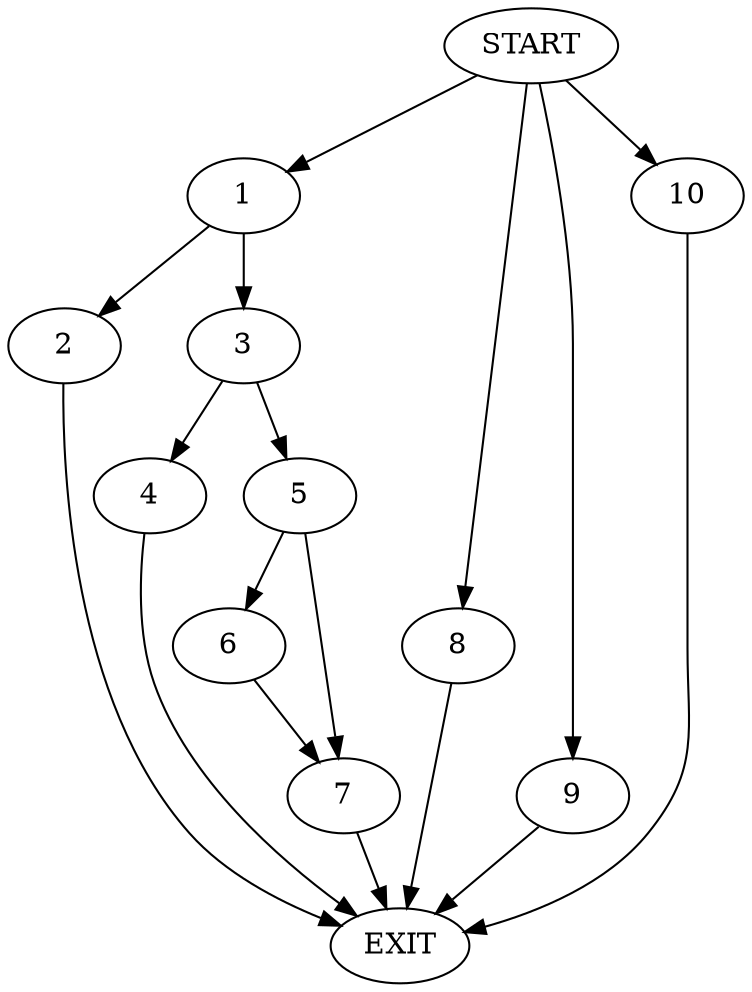 digraph {
0 [label="START"]
11 [label="EXIT"]
0 -> 1
1 -> 2
1 -> 3
2 -> 11
3 -> 4
3 -> 5
4 -> 11
5 -> 6
5 -> 7
6 -> 7
7 -> 11
0 -> 8
8 -> 11
0 -> 9
9 -> 11
0 -> 10
10 -> 11
}
